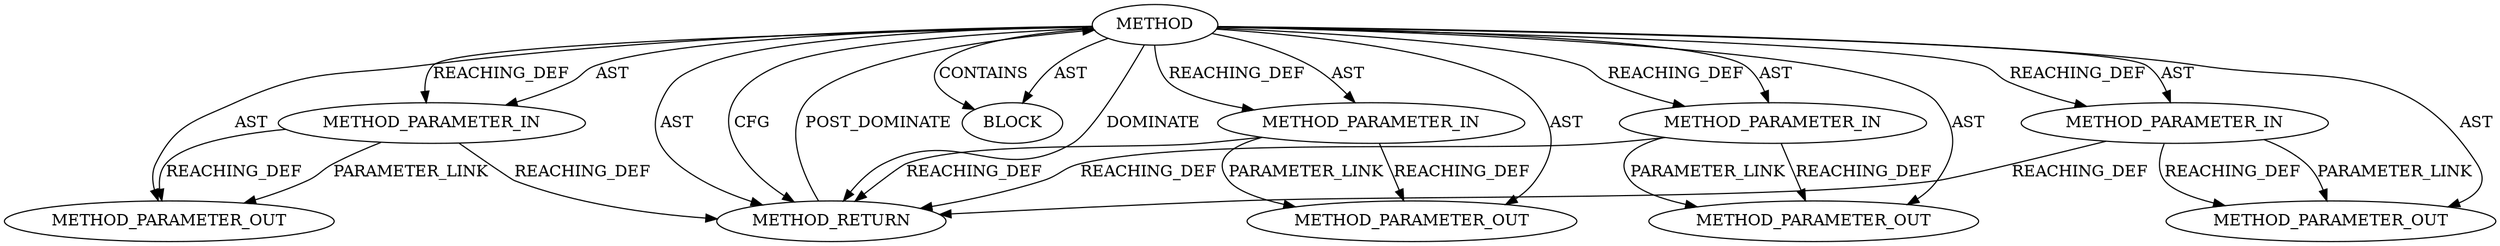 digraph {
  12796 [label=METHOD AST_PARENT_TYPE="NAMESPACE_BLOCK" AST_PARENT_FULL_NAME="<global>" ORDER=0 CODE="<empty>" FULL_NAME="ceph_decode_need" IS_EXTERNAL=true FILENAME="<empty>" SIGNATURE="" NAME="ceph_decode_need"]
  12799 [label=METHOD_PARAMETER_IN ORDER=3 CODE="p3" IS_VARIADIC=false TYPE_FULL_NAME="ANY" EVALUATION_STRATEGY="BY_VALUE" INDEX=3 NAME="p3"]
  13552 [label=METHOD_PARAMETER_OUT ORDER=1 CODE="p1" IS_VARIADIC=false TYPE_FULL_NAME="ANY" EVALUATION_STRATEGY="BY_VALUE" INDEX=1 NAME="p1"]
  12802 [label=METHOD_RETURN ORDER=2 CODE="RET" TYPE_FULL_NAME="ANY" EVALUATION_STRATEGY="BY_VALUE"]
  12801 [label=BLOCK ORDER=1 ARGUMENT_INDEX=1 CODE="<empty>" TYPE_FULL_NAME="ANY"]
  13555 [label=METHOD_PARAMETER_OUT ORDER=4 CODE="p4" IS_VARIADIC=false TYPE_FULL_NAME="ANY" EVALUATION_STRATEGY="BY_VALUE" INDEX=4 NAME="p4"]
  12798 [label=METHOD_PARAMETER_IN ORDER=2 CODE="p2" IS_VARIADIC=false TYPE_FULL_NAME="ANY" EVALUATION_STRATEGY="BY_VALUE" INDEX=2 NAME="p2"]
  12800 [label=METHOD_PARAMETER_IN ORDER=4 CODE="p4" IS_VARIADIC=false TYPE_FULL_NAME="ANY" EVALUATION_STRATEGY="BY_VALUE" INDEX=4 NAME="p4"]
  13553 [label=METHOD_PARAMETER_OUT ORDER=2 CODE="p2" IS_VARIADIC=false TYPE_FULL_NAME="ANY" EVALUATION_STRATEGY="BY_VALUE" INDEX=2 NAME="p2"]
  12797 [label=METHOD_PARAMETER_IN ORDER=1 CODE="p1" IS_VARIADIC=false TYPE_FULL_NAME="ANY" EVALUATION_STRATEGY="BY_VALUE" INDEX=1 NAME="p1"]
  13554 [label=METHOD_PARAMETER_OUT ORDER=3 CODE="p3" IS_VARIADIC=false TYPE_FULL_NAME="ANY" EVALUATION_STRATEGY="BY_VALUE" INDEX=3 NAME="p3"]
  12797 -> 13552 [label=PARAMETER_LINK ]
  12796 -> 12801 [label=CONTAINS ]
  12800 -> 12802 [label=REACHING_DEF VARIABLE="p4"]
  12800 -> 13555 [label=REACHING_DEF VARIABLE="p4"]
  12797 -> 12802 [label=REACHING_DEF VARIABLE="p1"]
  12798 -> 13553 [label=REACHING_DEF VARIABLE="p2"]
  12796 -> 13553 [label=AST ]
  12800 -> 13555 [label=PARAMETER_LINK ]
  12799 -> 12802 [label=REACHING_DEF VARIABLE="p3"]
  12796 -> 12801 [label=AST ]
  12796 -> 13552 [label=AST ]
  12796 -> 12799 [label=REACHING_DEF VARIABLE=""]
  12796 -> 12802 [label=AST ]
  12796 -> 12802 [label=CFG ]
  12796 -> 13555 [label=AST ]
  12796 -> 12797 [label=REACHING_DEF VARIABLE=""]
  12797 -> 13552 [label=REACHING_DEF VARIABLE="p1"]
  12802 -> 12796 [label=POST_DOMINATE ]
  12796 -> 12800 [label=AST ]
  12799 -> 13554 [label=PARAMETER_LINK ]
  12796 -> 13554 [label=AST ]
  12796 -> 12798 [label=REACHING_DEF VARIABLE=""]
  12798 -> 13553 [label=PARAMETER_LINK ]
  12796 -> 12797 [label=AST ]
  12796 -> 12799 [label=AST ]
  12796 -> 12800 [label=REACHING_DEF VARIABLE=""]
  12796 -> 12802 [label=DOMINATE ]
  12798 -> 12802 [label=REACHING_DEF VARIABLE="p2"]
  12796 -> 12798 [label=AST ]
  12799 -> 13554 [label=REACHING_DEF VARIABLE="p3"]
}
